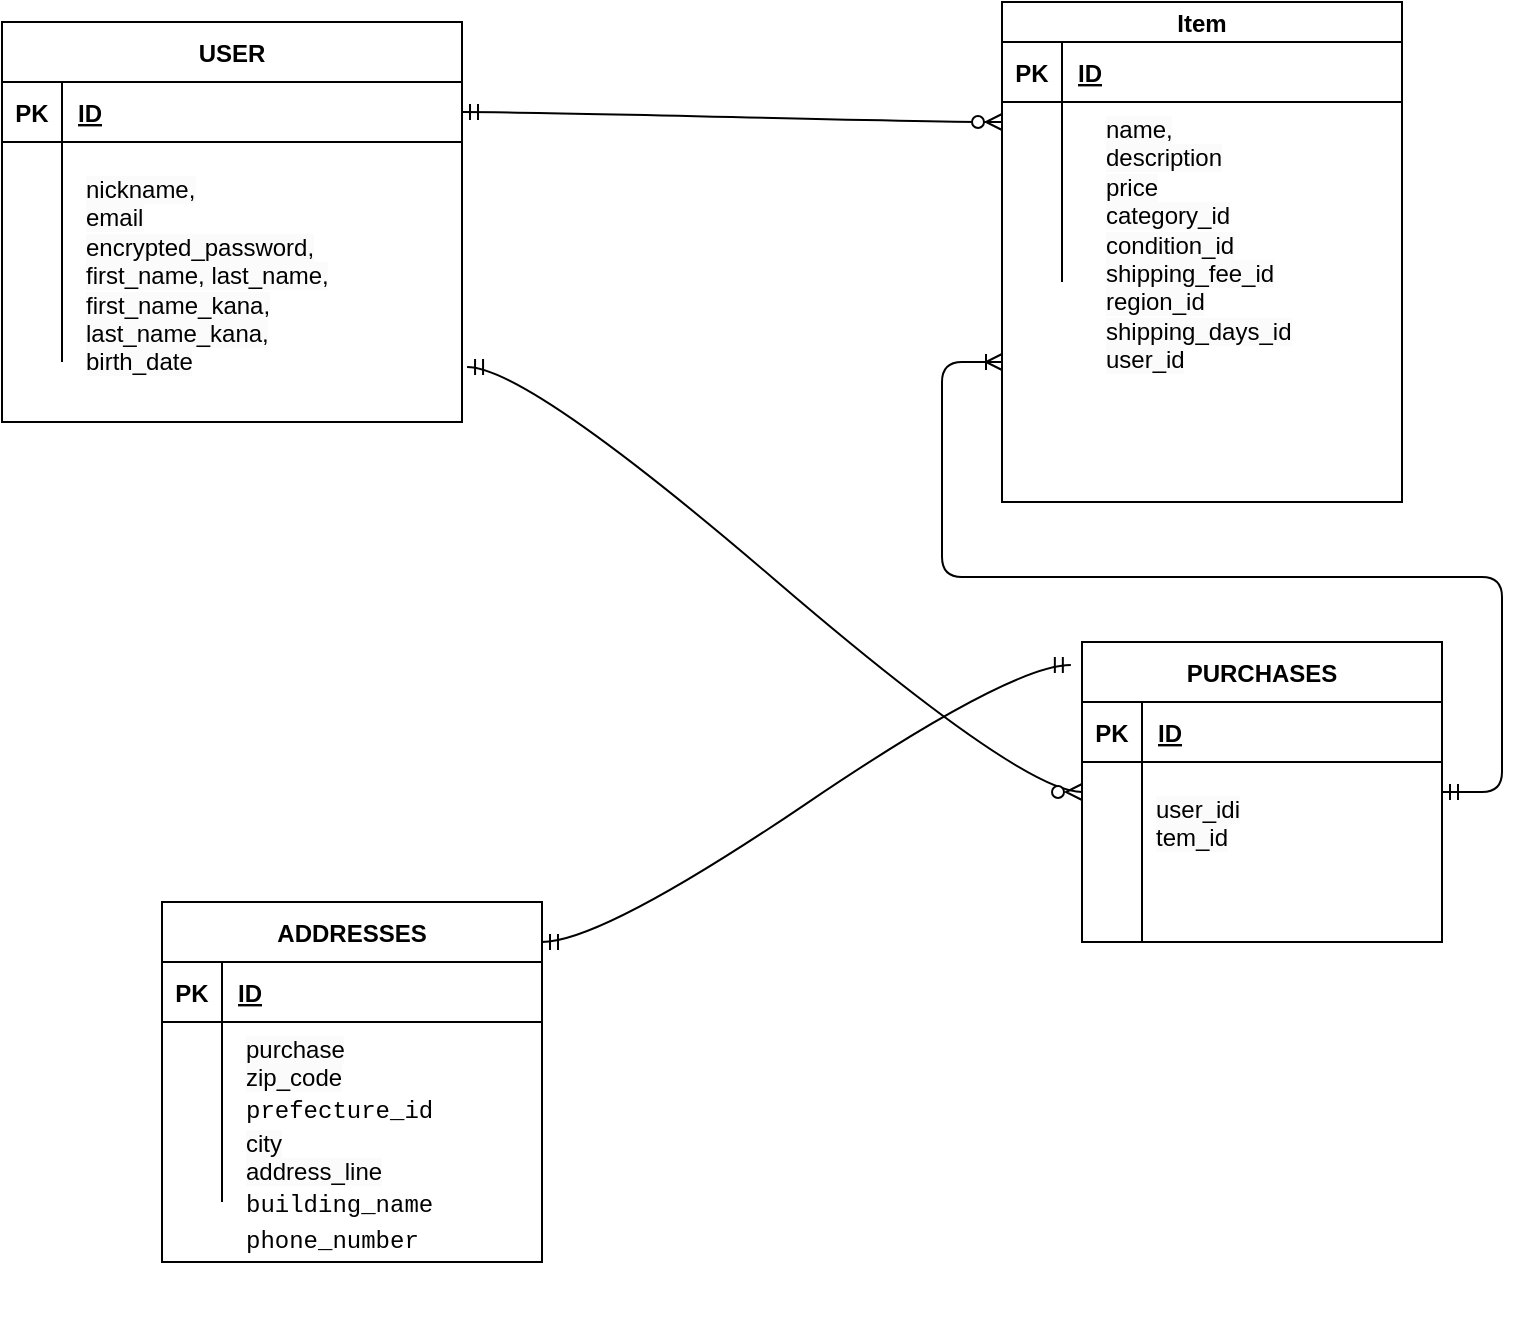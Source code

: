 <mxfile>
    <diagram id="cAI2ZftjPN-VTgmAf_sk" name="ページ3">
        <mxGraphModel dx="1127" dy="1816" grid="1" gridSize="10" guides="1" tooltips="1" connect="1" arrows="1" fold="1" page="1" pageScale="1" pageWidth="827" pageHeight="1169" math="0" shadow="0">
            <root>
                <mxCell id="0"/>
                <mxCell id="1" parent="0"/>
                <mxCell id="d3gZWvAmhRLknY-FQu_A-1" value="USER" style="shape=table;startSize=30;container=1;collapsible=1;childLayout=tableLayout;fixedRows=1;rowLines=0;fontStyle=1;align=center;resizeLast=1;" parent="1" vertex="1">
                    <mxGeometry x="40" y="-880" width="230" height="200" as="geometry"/>
                </mxCell>
                <mxCell id="d3gZWvAmhRLknY-FQu_A-2" value="" style="shape=tableRow;horizontal=0;startSize=0;swimlaneHead=0;swimlaneBody=0;fillColor=none;collapsible=0;dropTarget=0;points=[[0,0.5],[1,0.5]];portConstraint=eastwest;top=0;left=0;right=0;bottom=1;" parent="d3gZWvAmhRLknY-FQu_A-1" vertex="1">
                    <mxGeometry y="30" width="230" height="30" as="geometry"/>
                </mxCell>
                <mxCell id="d3gZWvAmhRLknY-FQu_A-3" value="PK" style="shape=partialRectangle;connectable=0;fillColor=none;top=0;left=0;bottom=0;right=0;fontStyle=1;overflow=hidden;" parent="d3gZWvAmhRLknY-FQu_A-2" vertex="1">
                    <mxGeometry width="30" height="30" as="geometry">
                        <mxRectangle width="30" height="30" as="alternateBounds"/>
                    </mxGeometry>
                </mxCell>
                <mxCell id="d3gZWvAmhRLknY-FQu_A-4" value="ID" style="shape=partialRectangle;connectable=0;fillColor=none;top=0;left=0;bottom=0;right=0;align=left;spacingLeft=6;fontStyle=5;overflow=hidden;" parent="d3gZWvAmhRLknY-FQu_A-2" vertex="1">
                    <mxGeometry x="30" width="200" height="30" as="geometry">
                        <mxRectangle width="200" height="30" as="alternateBounds"/>
                    </mxGeometry>
                </mxCell>
                <mxCell id="d3gZWvAmhRLknY-FQu_A-5" value="" style="shape=tableRow;horizontal=0;startSize=0;swimlaneHead=0;swimlaneBody=0;fillColor=none;collapsible=0;dropTarget=0;points=[[0,0.5],[1,0.5]];portConstraint=eastwest;top=0;left=0;right=0;bottom=0;" parent="d3gZWvAmhRLknY-FQu_A-1" vertex="1">
                    <mxGeometry y="60" width="230" height="30" as="geometry"/>
                </mxCell>
                <mxCell id="d3gZWvAmhRLknY-FQu_A-6" value="" style="shape=partialRectangle;connectable=0;fillColor=none;top=0;left=0;bottom=0;right=0;editable=1;overflow=hidden;" parent="d3gZWvAmhRLknY-FQu_A-5" vertex="1">
                    <mxGeometry width="30" height="30" as="geometry">
                        <mxRectangle width="30" height="30" as="alternateBounds"/>
                    </mxGeometry>
                </mxCell>
                <mxCell id="d3gZWvAmhRLknY-FQu_A-7" value="" style="shape=partialRectangle;connectable=0;fillColor=none;top=0;left=0;bottom=0;right=0;align=left;spacingLeft=6;overflow=hidden;" parent="d3gZWvAmhRLknY-FQu_A-5" vertex="1">
                    <mxGeometry x="30" width="200" height="30" as="geometry">
                        <mxRectangle width="200" height="30" as="alternateBounds"/>
                    </mxGeometry>
                </mxCell>
                <mxCell id="d3gZWvAmhRLknY-FQu_A-8" value="" style="shape=tableRow;horizontal=0;startSize=0;swimlaneHead=0;swimlaneBody=0;fillColor=none;collapsible=0;dropTarget=0;points=[[0,0.5],[1,0.5]];portConstraint=eastwest;top=0;left=0;right=0;bottom=0;" parent="d3gZWvAmhRLknY-FQu_A-1" vertex="1">
                    <mxGeometry y="90" width="230" height="30" as="geometry"/>
                </mxCell>
                <mxCell id="d3gZWvAmhRLknY-FQu_A-9" value="" style="shape=partialRectangle;connectable=0;fillColor=none;top=0;left=0;bottom=0;right=0;editable=1;overflow=hidden;" parent="d3gZWvAmhRLknY-FQu_A-8" vertex="1">
                    <mxGeometry width="30" height="30" as="geometry">
                        <mxRectangle width="30" height="30" as="alternateBounds"/>
                    </mxGeometry>
                </mxCell>
                <mxCell id="d3gZWvAmhRLknY-FQu_A-10" value="" style="shape=partialRectangle;connectable=0;fillColor=none;top=0;left=0;bottom=0;right=0;align=left;spacingLeft=6;overflow=hidden;" parent="d3gZWvAmhRLknY-FQu_A-8" vertex="1">
                    <mxGeometry x="30" width="200" height="30" as="geometry">
                        <mxRectangle width="200" height="30" as="alternateBounds"/>
                    </mxGeometry>
                </mxCell>
                <mxCell id="d3gZWvAmhRLknY-FQu_A-11" value="" style="shape=tableRow;horizontal=0;startSize=0;swimlaneHead=0;swimlaneBody=0;fillColor=none;collapsible=0;dropTarget=0;points=[[0,0.5],[1,0.5]];portConstraint=eastwest;top=0;left=0;right=0;bottom=0;" parent="d3gZWvAmhRLknY-FQu_A-1" vertex="1">
                    <mxGeometry y="120" width="230" height="50" as="geometry"/>
                </mxCell>
                <mxCell id="d3gZWvAmhRLknY-FQu_A-12" value="" style="shape=partialRectangle;connectable=0;fillColor=none;top=0;left=0;bottom=0;right=0;editable=1;overflow=hidden;" parent="d3gZWvAmhRLknY-FQu_A-11" vertex="1">
                    <mxGeometry width="30" height="50" as="geometry">
                        <mxRectangle width="30" height="50" as="alternateBounds"/>
                    </mxGeometry>
                </mxCell>
                <mxCell id="d3gZWvAmhRLknY-FQu_A-13" value="" style="shape=partialRectangle;connectable=0;fillColor=none;top=0;left=0;bottom=0;right=0;align=left;spacingLeft=6;overflow=hidden;" parent="d3gZWvAmhRLknY-FQu_A-11" vertex="1">
                    <mxGeometry x="30" width="200" height="50" as="geometry">
                        <mxRectangle width="200" height="50" as="alternateBounds"/>
                    </mxGeometry>
                </mxCell>
                <mxCell id="d3gZWvAmhRLknY-FQu_A-14" value="PURCHASES" style="shape=table;startSize=30;container=1;collapsible=1;childLayout=tableLayout;fixedRows=1;rowLines=0;fontStyle=1;align=center;resizeLast=1;" parent="1" vertex="1">
                    <mxGeometry x="580" y="-570" width="180" height="150" as="geometry"/>
                </mxCell>
                <mxCell id="d3gZWvAmhRLknY-FQu_A-15" value="" style="shape=tableRow;horizontal=0;startSize=0;swimlaneHead=0;swimlaneBody=0;fillColor=none;collapsible=0;dropTarget=0;points=[[0,0.5],[1,0.5]];portConstraint=eastwest;top=0;left=0;right=0;bottom=1;" parent="d3gZWvAmhRLknY-FQu_A-14" vertex="1">
                    <mxGeometry y="30" width="180" height="30" as="geometry"/>
                </mxCell>
                <mxCell id="d3gZWvAmhRLknY-FQu_A-16" value="PK" style="shape=partialRectangle;connectable=0;fillColor=none;top=0;left=0;bottom=0;right=0;fontStyle=1;overflow=hidden;" parent="d3gZWvAmhRLknY-FQu_A-15" vertex="1">
                    <mxGeometry width="30" height="30" as="geometry">
                        <mxRectangle width="30" height="30" as="alternateBounds"/>
                    </mxGeometry>
                </mxCell>
                <mxCell id="d3gZWvAmhRLknY-FQu_A-17" value="ID" style="shape=partialRectangle;connectable=0;fillColor=none;top=0;left=0;bottom=0;right=0;align=left;spacingLeft=6;fontStyle=5;overflow=hidden;" parent="d3gZWvAmhRLknY-FQu_A-15" vertex="1">
                    <mxGeometry x="30" width="150" height="30" as="geometry">
                        <mxRectangle width="150" height="30" as="alternateBounds"/>
                    </mxGeometry>
                </mxCell>
                <mxCell id="d3gZWvAmhRLknY-FQu_A-18" value="" style="shape=tableRow;horizontal=0;startSize=0;swimlaneHead=0;swimlaneBody=0;fillColor=none;collapsible=0;dropTarget=0;points=[[0,0.5],[1,0.5]];portConstraint=eastwest;top=0;left=0;right=0;bottom=0;" parent="d3gZWvAmhRLknY-FQu_A-14" vertex="1">
                    <mxGeometry y="60" width="180" height="30" as="geometry"/>
                </mxCell>
                <mxCell id="d3gZWvAmhRLknY-FQu_A-19" value="" style="shape=partialRectangle;connectable=0;fillColor=none;top=0;left=0;bottom=0;right=0;editable=1;overflow=hidden;" parent="d3gZWvAmhRLknY-FQu_A-18" vertex="1">
                    <mxGeometry width="30" height="30" as="geometry">
                        <mxRectangle width="30" height="30" as="alternateBounds"/>
                    </mxGeometry>
                </mxCell>
                <mxCell id="d3gZWvAmhRLknY-FQu_A-20" value="" style="shape=partialRectangle;connectable=0;fillColor=none;top=0;left=0;bottom=0;right=0;align=left;spacingLeft=6;overflow=hidden;" parent="d3gZWvAmhRLknY-FQu_A-18" vertex="1">
                    <mxGeometry x="30" width="150" height="30" as="geometry">
                        <mxRectangle width="150" height="30" as="alternateBounds"/>
                    </mxGeometry>
                </mxCell>
                <mxCell id="d3gZWvAmhRLknY-FQu_A-21" value="" style="shape=tableRow;horizontal=0;startSize=0;swimlaneHead=0;swimlaneBody=0;fillColor=none;collapsible=0;dropTarget=0;points=[[0,0.5],[1,0.5]];portConstraint=eastwest;top=0;left=0;right=0;bottom=0;" parent="d3gZWvAmhRLknY-FQu_A-14" vertex="1">
                    <mxGeometry y="90" width="180" height="30" as="geometry"/>
                </mxCell>
                <mxCell id="d3gZWvAmhRLknY-FQu_A-22" value="" style="shape=partialRectangle;connectable=0;fillColor=none;top=0;left=0;bottom=0;right=0;editable=1;overflow=hidden;" parent="d3gZWvAmhRLknY-FQu_A-21" vertex="1">
                    <mxGeometry width="30" height="30" as="geometry">
                        <mxRectangle width="30" height="30" as="alternateBounds"/>
                    </mxGeometry>
                </mxCell>
                <mxCell id="d3gZWvAmhRLknY-FQu_A-23" value="" style="shape=partialRectangle;connectable=0;fillColor=none;top=0;left=0;bottom=0;right=0;align=left;spacingLeft=6;overflow=hidden;" parent="d3gZWvAmhRLknY-FQu_A-21" vertex="1">
                    <mxGeometry x="30" width="150" height="30" as="geometry">
                        <mxRectangle width="150" height="30" as="alternateBounds"/>
                    </mxGeometry>
                </mxCell>
                <mxCell id="d3gZWvAmhRLknY-FQu_A-24" value="" style="shape=tableRow;horizontal=0;startSize=0;swimlaneHead=0;swimlaneBody=0;fillColor=none;collapsible=0;dropTarget=0;points=[[0,0.5],[1,0.5]];portConstraint=eastwest;top=0;left=0;right=0;bottom=0;" parent="d3gZWvAmhRLknY-FQu_A-14" vertex="1">
                    <mxGeometry y="120" width="180" height="30" as="geometry"/>
                </mxCell>
                <mxCell id="d3gZWvAmhRLknY-FQu_A-25" value="" style="shape=partialRectangle;connectable=0;fillColor=none;top=0;left=0;bottom=0;right=0;editable=1;overflow=hidden;" parent="d3gZWvAmhRLknY-FQu_A-24" vertex="1">
                    <mxGeometry width="30" height="30" as="geometry">
                        <mxRectangle width="30" height="30" as="alternateBounds"/>
                    </mxGeometry>
                </mxCell>
                <mxCell id="d3gZWvAmhRLknY-FQu_A-26" value="" style="shape=partialRectangle;connectable=0;fillColor=none;top=0;left=0;bottom=0;right=0;align=left;spacingLeft=6;overflow=hidden;" parent="d3gZWvAmhRLknY-FQu_A-24" vertex="1">
                    <mxGeometry x="30" width="150" height="30" as="geometry">
                        <mxRectangle width="150" height="30" as="alternateBounds"/>
                    </mxGeometry>
                </mxCell>
                <mxCell id="d3gZWvAmhRLknY-FQu_A-27" value="ADDRESSES" style="shape=table;startSize=30;container=1;collapsible=1;childLayout=tableLayout;fixedRows=1;rowLines=0;fontStyle=1;align=center;resizeLast=1;" parent="1" vertex="1">
                    <mxGeometry x="120" y="-440" width="190" height="180" as="geometry"/>
                </mxCell>
                <mxCell id="d3gZWvAmhRLknY-FQu_A-28" value="" style="shape=tableRow;horizontal=0;startSize=0;swimlaneHead=0;swimlaneBody=0;fillColor=none;collapsible=0;dropTarget=0;points=[[0,0.5],[1,0.5]];portConstraint=eastwest;top=0;left=0;right=0;bottom=1;" parent="d3gZWvAmhRLknY-FQu_A-27" vertex="1">
                    <mxGeometry y="30" width="190" height="30" as="geometry"/>
                </mxCell>
                <mxCell id="d3gZWvAmhRLknY-FQu_A-29" value="PK" style="shape=partialRectangle;connectable=0;fillColor=none;top=0;left=0;bottom=0;right=0;fontStyle=1;overflow=hidden;" parent="d3gZWvAmhRLknY-FQu_A-28" vertex="1">
                    <mxGeometry width="30" height="30" as="geometry">
                        <mxRectangle width="30" height="30" as="alternateBounds"/>
                    </mxGeometry>
                </mxCell>
                <mxCell id="d3gZWvAmhRLknY-FQu_A-30" value="ID" style="shape=partialRectangle;connectable=0;fillColor=none;top=0;left=0;bottom=0;right=0;align=left;spacingLeft=6;fontStyle=5;overflow=hidden;" parent="d3gZWvAmhRLknY-FQu_A-28" vertex="1">
                    <mxGeometry x="30" width="160" height="30" as="geometry">
                        <mxRectangle width="160" height="30" as="alternateBounds"/>
                    </mxGeometry>
                </mxCell>
                <mxCell id="d3gZWvAmhRLknY-FQu_A-31" value="" style="shape=tableRow;horizontal=0;startSize=0;swimlaneHead=0;swimlaneBody=0;fillColor=none;collapsible=0;dropTarget=0;points=[[0,0.5],[1,0.5]];portConstraint=eastwest;top=0;left=0;right=0;bottom=0;" parent="d3gZWvAmhRLknY-FQu_A-27" vertex="1">
                    <mxGeometry y="60" width="190" height="30" as="geometry"/>
                </mxCell>
                <mxCell id="d3gZWvAmhRLknY-FQu_A-32" value="" style="shape=partialRectangle;connectable=0;fillColor=none;top=0;left=0;bottom=0;right=0;editable=1;overflow=hidden;" parent="d3gZWvAmhRLknY-FQu_A-31" vertex="1">
                    <mxGeometry width="30" height="30" as="geometry">
                        <mxRectangle width="30" height="30" as="alternateBounds"/>
                    </mxGeometry>
                </mxCell>
                <mxCell id="d3gZWvAmhRLknY-FQu_A-33" value="" style="shape=partialRectangle;connectable=0;fillColor=none;top=0;left=0;bottom=0;right=0;align=left;spacingLeft=6;overflow=hidden;" parent="d3gZWvAmhRLknY-FQu_A-31" vertex="1">
                    <mxGeometry x="30" width="160" height="30" as="geometry">
                        <mxRectangle width="160" height="30" as="alternateBounds"/>
                    </mxGeometry>
                </mxCell>
                <mxCell id="d3gZWvAmhRLknY-FQu_A-34" value="" style="shape=tableRow;horizontal=0;startSize=0;swimlaneHead=0;swimlaneBody=0;fillColor=none;collapsible=0;dropTarget=0;points=[[0,0.5],[1,0.5]];portConstraint=eastwest;top=0;left=0;right=0;bottom=0;" parent="d3gZWvAmhRLknY-FQu_A-27" vertex="1">
                    <mxGeometry y="90" width="190" height="30" as="geometry"/>
                </mxCell>
                <mxCell id="d3gZWvAmhRLknY-FQu_A-35" value="" style="shape=partialRectangle;connectable=0;fillColor=none;top=0;left=0;bottom=0;right=0;editable=1;overflow=hidden;" parent="d3gZWvAmhRLknY-FQu_A-34" vertex="1">
                    <mxGeometry width="30" height="30" as="geometry">
                        <mxRectangle width="30" height="30" as="alternateBounds"/>
                    </mxGeometry>
                </mxCell>
                <mxCell id="d3gZWvAmhRLknY-FQu_A-36" value="" style="shape=partialRectangle;connectable=0;fillColor=none;top=0;left=0;bottom=0;right=0;align=left;spacingLeft=6;overflow=hidden;" parent="d3gZWvAmhRLknY-FQu_A-34" vertex="1">
                    <mxGeometry x="30" width="160" height="30" as="geometry">
                        <mxRectangle width="160" height="30" as="alternateBounds"/>
                    </mxGeometry>
                </mxCell>
                <mxCell id="d3gZWvAmhRLknY-FQu_A-37" value="" style="shape=tableRow;horizontal=0;startSize=0;swimlaneHead=0;swimlaneBody=0;fillColor=none;collapsible=0;dropTarget=0;points=[[0,0.5],[1,0.5]];portConstraint=eastwest;top=0;left=0;right=0;bottom=0;" parent="d3gZWvAmhRLknY-FQu_A-27" vertex="1">
                    <mxGeometry y="120" width="190" height="30" as="geometry"/>
                </mxCell>
                <mxCell id="d3gZWvAmhRLknY-FQu_A-38" value="" style="shape=partialRectangle;connectable=0;fillColor=none;top=0;left=0;bottom=0;right=0;editable=1;overflow=hidden;" parent="d3gZWvAmhRLknY-FQu_A-37" vertex="1">
                    <mxGeometry width="30" height="30" as="geometry">
                        <mxRectangle width="30" height="30" as="alternateBounds"/>
                    </mxGeometry>
                </mxCell>
                <mxCell id="d3gZWvAmhRLknY-FQu_A-39" value="" style="shape=partialRectangle;connectable=0;fillColor=none;top=0;left=0;bottom=0;right=0;align=left;spacingLeft=6;overflow=hidden;" parent="d3gZWvAmhRLknY-FQu_A-37" vertex="1">
                    <mxGeometry x="30" width="160" height="30" as="geometry">
                        <mxRectangle width="160" height="30" as="alternateBounds"/>
                    </mxGeometry>
                </mxCell>
                <mxCell id="d3gZWvAmhRLknY-FQu_A-40" value="Item" style="shape=table;startSize=20;container=1;collapsible=1;childLayout=tableLayout;fixedRows=1;rowLines=0;fontStyle=1;align=center;resizeLast=1;" parent="1" vertex="1">
                    <mxGeometry x="540" y="-890" width="200" height="250" as="geometry"/>
                </mxCell>
                <mxCell id="d3gZWvAmhRLknY-FQu_A-41" value="" style="shape=tableRow;horizontal=0;startSize=0;swimlaneHead=0;swimlaneBody=0;fillColor=none;collapsible=0;dropTarget=0;points=[[0,0.5],[1,0.5]];portConstraint=eastwest;top=0;left=0;right=0;bottom=1;" parent="d3gZWvAmhRLknY-FQu_A-40" vertex="1">
                    <mxGeometry y="20" width="200" height="30" as="geometry"/>
                </mxCell>
                <mxCell id="d3gZWvAmhRLknY-FQu_A-42" value="PK" style="shape=partialRectangle;connectable=0;fillColor=none;top=0;left=0;bottom=0;right=0;fontStyle=1;overflow=hidden;" parent="d3gZWvAmhRLknY-FQu_A-41" vertex="1">
                    <mxGeometry width="30" height="30" as="geometry">
                        <mxRectangle width="30" height="30" as="alternateBounds"/>
                    </mxGeometry>
                </mxCell>
                <mxCell id="d3gZWvAmhRLknY-FQu_A-43" value="ID" style="shape=partialRectangle;connectable=0;fillColor=none;top=0;left=0;bottom=0;right=0;align=left;spacingLeft=6;fontStyle=5;overflow=hidden;" parent="d3gZWvAmhRLknY-FQu_A-41" vertex="1">
                    <mxGeometry x="30" width="170" height="30" as="geometry">
                        <mxRectangle width="170" height="30" as="alternateBounds"/>
                    </mxGeometry>
                </mxCell>
                <mxCell id="d3gZWvAmhRLknY-FQu_A-44" value="" style="shape=tableRow;horizontal=0;startSize=0;swimlaneHead=0;swimlaneBody=0;fillColor=none;collapsible=0;dropTarget=0;points=[[0,0.5],[1,0.5]];portConstraint=eastwest;top=0;left=0;right=0;bottom=0;" parent="d3gZWvAmhRLknY-FQu_A-40" vertex="1">
                    <mxGeometry y="50" width="200" height="30" as="geometry"/>
                </mxCell>
                <mxCell id="d3gZWvAmhRLknY-FQu_A-45" value="" style="shape=partialRectangle;connectable=0;fillColor=none;top=0;left=0;bottom=0;right=0;editable=1;overflow=hidden;" parent="d3gZWvAmhRLknY-FQu_A-44" vertex="1">
                    <mxGeometry width="30" height="30" as="geometry">
                        <mxRectangle width="30" height="30" as="alternateBounds"/>
                    </mxGeometry>
                </mxCell>
                <mxCell id="d3gZWvAmhRLknY-FQu_A-46" value="" style="shape=partialRectangle;connectable=0;fillColor=none;top=0;left=0;bottom=0;right=0;align=left;spacingLeft=6;overflow=hidden;" parent="d3gZWvAmhRLknY-FQu_A-44" vertex="1">
                    <mxGeometry x="30" width="170" height="30" as="geometry">
                        <mxRectangle width="170" height="30" as="alternateBounds"/>
                    </mxGeometry>
                </mxCell>
                <mxCell id="d3gZWvAmhRLknY-FQu_A-47" value="" style="shape=tableRow;horizontal=0;startSize=0;swimlaneHead=0;swimlaneBody=0;fillColor=none;collapsible=0;dropTarget=0;points=[[0,0.5],[1,0.5]];portConstraint=eastwest;top=0;left=0;right=0;bottom=0;" parent="d3gZWvAmhRLknY-FQu_A-40" vertex="1">
                    <mxGeometry y="80" width="200" height="30" as="geometry"/>
                </mxCell>
                <mxCell id="d3gZWvAmhRLknY-FQu_A-48" value="" style="shape=partialRectangle;connectable=0;fillColor=none;top=0;left=0;bottom=0;right=0;editable=1;overflow=hidden;" parent="d3gZWvAmhRLknY-FQu_A-47" vertex="1">
                    <mxGeometry width="30" height="30" as="geometry">
                        <mxRectangle width="30" height="30" as="alternateBounds"/>
                    </mxGeometry>
                </mxCell>
                <mxCell id="d3gZWvAmhRLknY-FQu_A-49" value="" style="shape=partialRectangle;connectable=0;fillColor=none;top=0;left=0;bottom=0;right=0;align=left;spacingLeft=6;overflow=hidden;" parent="d3gZWvAmhRLknY-FQu_A-47" vertex="1">
                    <mxGeometry x="30" width="170" height="30" as="geometry">
                        <mxRectangle width="170" height="30" as="alternateBounds"/>
                    </mxGeometry>
                </mxCell>
                <mxCell id="d3gZWvAmhRLknY-FQu_A-50" value="" style="shape=tableRow;horizontal=0;startSize=0;swimlaneHead=0;swimlaneBody=0;fillColor=none;collapsible=0;dropTarget=0;points=[[0,0.5],[1,0.5]];portConstraint=eastwest;top=0;left=0;right=0;bottom=0;" parent="d3gZWvAmhRLknY-FQu_A-40" vertex="1">
                    <mxGeometry y="110" width="200" height="30" as="geometry"/>
                </mxCell>
                <mxCell id="d3gZWvAmhRLknY-FQu_A-51" value="" style="shape=partialRectangle;connectable=0;fillColor=none;top=0;left=0;bottom=0;right=0;editable=1;overflow=hidden;" parent="d3gZWvAmhRLknY-FQu_A-50" vertex="1">
                    <mxGeometry width="30" height="30" as="geometry">
                        <mxRectangle width="30" height="30" as="alternateBounds"/>
                    </mxGeometry>
                </mxCell>
                <mxCell id="d3gZWvAmhRLknY-FQu_A-52" value="" style="shape=partialRectangle;connectable=0;fillColor=none;top=0;left=0;bottom=0;right=0;align=left;spacingLeft=6;overflow=hidden;" parent="d3gZWvAmhRLknY-FQu_A-50" vertex="1">
                    <mxGeometry x="30" width="170" height="30" as="geometry">
                        <mxRectangle width="170" height="30" as="alternateBounds"/>
                    </mxGeometry>
                </mxCell>
                <mxCell id="d3gZWvAmhRLknY-FQu_A-53" value="&lt;span style=&quot;color: rgb(0, 0, 0); font-family: Helvetica; font-size: 12px; font-style: normal; font-variant-ligatures: normal; font-variant-caps: normal; font-weight: 400; letter-spacing: normal; orphans: 2; text-align: left; text-indent: 0px; text-transform: none; widows: 2; word-spacing: 0px; -webkit-text-stroke-width: 0px; background-color: rgb(251, 251, 251); text-decoration-thickness: initial; text-decoration-style: initial; text-decoration-color: initial; float: none; display: inline !important;&quot;&gt;nickname,&lt;br&gt;email&lt;br&gt;encrypted_password, first_name, last_name, first_name_kana, last_name_kana, birth_date&lt;/span&gt;" style="text;whiteSpace=wrap;html=1;" parent="1" vertex="1">
                    <mxGeometry x="80" y="-810" width="150" height="120" as="geometry"/>
                </mxCell>
                <mxCell id="d3gZWvAmhRLknY-FQu_A-54" value="&lt;span style=&quot;color: rgb(0, 0, 0); font-family: Helvetica; font-size: 12px; font-style: normal; font-variant-ligatures: normal; font-variant-caps: normal; font-weight: 400; letter-spacing: normal; orphans: 2; text-align: left; text-indent: 0px; text-transform: none; widows: 2; word-spacing: 0px; -webkit-text-stroke-width: 0px; background-color: rgb(251, 251, 251); text-decoration-thickness: initial; text-decoration-style: initial; text-decoration-color: initial; float: none; display: inline !important;&quot;&gt;name,&lt;br&gt;description&lt;br&gt;price&lt;br&gt;category_id&lt;br&gt;condition_id&lt;br&gt;shipping_fee_id&lt;br&gt;region_id&lt;br&gt;shipping_days_id&lt;br&gt;user_id&lt;br&gt;&lt;br&gt;&lt;/span&gt;" style="text;whiteSpace=wrap;html=1;" parent="1" vertex="1">
                    <mxGeometry x="590" y="-840" width="120" height="140" as="geometry"/>
                </mxCell>
                <mxCell id="d3gZWvAmhRLknY-FQu_A-55" value="&lt;span style=&quot;color: rgb(0, 0, 0); font-family: Helvetica; font-size: 12px; font-style: normal; font-variant-ligatures: normal; font-variant-caps: normal; font-weight: 400; letter-spacing: normal; orphans: 2; text-align: left; text-indent: 0px; text-transform: none; widows: 2; word-spacing: 0px; -webkit-text-stroke-width: 0px; background-color: rgb(251, 251, 251); text-decoration-thickness: initial; text-decoration-style: initial; text-decoration-color: initial; float: none; display: inline !important;&quot;&gt;user_idi&lt;br&gt;tem_id&lt;/span&gt;" style="text;whiteSpace=wrap;html=1;" parent="1" vertex="1">
                    <mxGeometry x="615" y="-500" width="100" height="40" as="geometry"/>
                </mxCell>
                <mxCell id="d3gZWvAmhRLknY-FQu_A-56" value="&lt;span style=&quot;color: rgb(0, 0, 0); font-family: Helvetica; font-size: 12px; font-style: normal; font-variant-ligatures: normal; font-variant-caps: normal; font-weight: 400; letter-spacing: normal; orphans: 2; text-align: left; text-indent: 0px; text-transform: none; widows: 2; word-spacing: 0px; -webkit-text-stroke-width: 0px; background-color: rgb(251, 251, 251); text-decoration-thickness: initial; text-decoration-style: initial; text-decoration-color: initial; float: none; display: inline !important;&quot;&gt;purchase&lt;br&gt;zip_code&lt;br&gt;&lt;div style=&quot;background-color: rgb(255, 255, 255); font-family: Menlo, Monaco, &amp;quot;Courier New&amp;quot;, monospace; line-height: 18px;&quot;&gt;prefecture_id&lt;/div&gt;city&lt;br&gt;address_line&lt;br&gt;&lt;div style=&quot;background-color: rgb(255, 255, 255); font-family: Menlo, Monaco, &amp;quot;Courier New&amp;quot;, monospace; line-height: 18px;&quot;&gt;building_name &lt;/div&gt;&lt;div style=&quot;background-color: rgb(255, 255, 255); font-family: Menlo, Monaco, &amp;quot;Courier New&amp;quot;, monospace; line-height: 18px;&quot;&gt;phone_number &lt;/div&gt;&lt;br&gt;&lt;br&gt;&lt;/span&gt;" style="text;whiteSpace=wrap;html=1;" parent="1" vertex="1">
                    <mxGeometry x="160" y="-380" width="100" height="110" as="geometry"/>
                </mxCell>
                <mxCell id="d3gZWvAmhRLknY-FQu_A-58" value="" style="edgeStyle=entityRelationEdgeStyle;fontSize=12;html=1;endArrow=ERmandOne;startArrow=ERmandOne;curved=1;entryX=-0.031;entryY=0.077;entryDx=0;entryDy=0;entryPerimeter=0;" parent="1" target="d3gZWvAmhRLknY-FQu_A-14" edge="1">
                    <mxGeometry width="100" height="100" relative="1" as="geometry">
                        <mxPoint x="310" y="-420" as="sourcePoint"/>
                        <mxPoint x="410" y="-520" as="targetPoint"/>
                    </mxGeometry>
                </mxCell>
                <mxCell id="d3gZWvAmhRLknY-FQu_A-59" value="" style="edgeStyle=entityRelationEdgeStyle;fontSize=12;html=1;endArrow=ERzeroToMany;startArrow=ERmandOne;curved=1;exitX=1;exitY=0.5;exitDx=0;exitDy=0;" parent="1" edge="1" source="d3gZWvAmhRLknY-FQu_A-2">
                    <mxGeometry width="100" height="100" relative="1" as="geometry">
                        <mxPoint x="270" y="-740" as="sourcePoint"/>
                        <mxPoint x="540" y="-830" as="targetPoint"/>
                    </mxGeometry>
                </mxCell>
                <mxCell id="d3gZWvAmhRLknY-FQu_A-60" value="" style="edgeStyle=entityRelationEdgeStyle;fontSize=12;html=1;endArrow=ERzeroToMany;startArrow=ERmandOne;curved=1;entryX=0;entryY=0.5;entryDx=0;entryDy=0;exitX=1.011;exitY=1.05;exitDx=0;exitDy=0;exitPerimeter=0;" parent="1" source="d3gZWvAmhRLknY-FQu_A-11" target="d3gZWvAmhRLknY-FQu_A-18" edge="1">
                    <mxGeometry width="100" height="100" relative="1" as="geometry">
                        <mxPoint x="280" y="-700" as="sourcePoint"/>
                        <mxPoint x="550" y="-820" as="targetPoint"/>
                    </mxGeometry>
                </mxCell>
                <mxCell id="6z6qEdaHjbY7NYaXJ3XZ-4" value="" style="edgeStyle=entityRelationEdgeStyle;fontSize=12;html=1;endArrow=ERoneToMany;startArrow=ERmandOne;" edge="1" parent="1" source="d3gZWvAmhRLknY-FQu_A-14">
                    <mxGeometry width="100" height="100" relative="1" as="geometry">
                        <mxPoint x="390" y="-580" as="sourcePoint"/>
                        <mxPoint x="540" y="-710" as="targetPoint"/>
                    </mxGeometry>
                </mxCell>
            </root>
        </mxGraphModel>
    </diagram>
</mxfile>